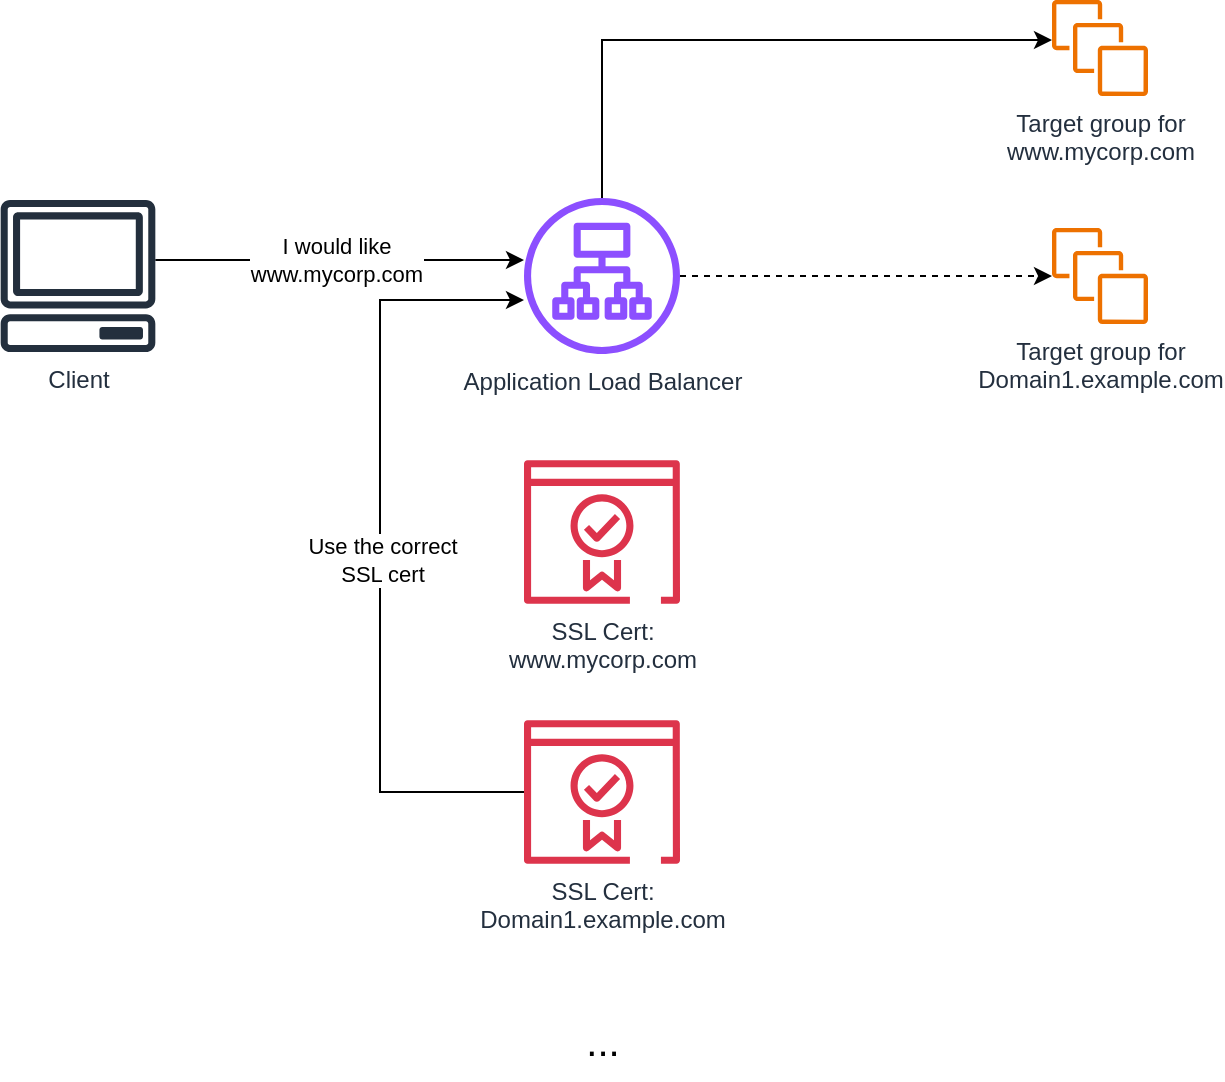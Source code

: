 <mxfile version="26.0.4">
  <diagram name="Page-1" id="LL7MeLuGr1XFYOdDXw6k">
    <mxGraphModel dx="1114" dy="1198" grid="1" gridSize="10" guides="1" tooltips="1" connect="1" arrows="1" fold="1" page="1" pageScale="1" pageWidth="850" pageHeight="1100" math="0" shadow="0">
      <root>
        <mxCell id="0" />
        <mxCell id="1" parent="0" />
        <mxCell id="b8N-6D44wyH8Yvn8sc13-7" style="edgeStyle=orthogonalEdgeStyle;rounded=0;orthogonalLoop=1;jettySize=auto;html=1;" edge="1" parent="1" source="b8N-6D44wyH8Yvn8sc13-1" target="b8N-6D44wyH8Yvn8sc13-2">
          <mxGeometry relative="1" as="geometry">
            <Array as="points">
              <mxPoint x="260" y="480" />
              <mxPoint x="260" y="480" />
            </Array>
          </mxGeometry>
        </mxCell>
        <mxCell id="b8N-6D44wyH8Yvn8sc13-8" value="&lt;div&gt;I would like&lt;/div&gt;&lt;div&gt;www.mycorp.com&lt;/div&gt;" style="edgeLabel;html=1;align=center;verticalAlign=middle;resizable=0;points=[];" vertex="1" connectable="0" parent="b8N-6D44wyH8Yvn8sc13-7">
          <mxGeometry x="-0.136" y="-3" relative="1" as="geometry">
            <mxPoint x="11" y="-3" as="offset" />
          </mxGeometry>
        </mxCell>
        <mxCell id="b8N-6D44wyH8Yvn8sc13-1" value="Client" style="sketch=0;outlineConnect=0;fontColor=#232F3E;gradientColor=none;fillColor=#232F3D;strokeColor=none;dashed=0;verticalLabelPosition=bottom;verticalAlign=top;align=center;html=1;fontSize=12;fontStyle=0;aspect=fixed;pointerEvents=1;shape=mxgraph.aws4.client;" vertex="1" parent="1">
          <mxGeometry x="140" y="450" width="78" height="76" as="geometry" />
        </mxCell>
        <mxCell id="b8N-6D44wyH8Yvn8sc13-9" style="edgeStyle=orthogonalEdgeStyle;rounded=0;orthogonalLoop=1;jettySize=auto;html=1;" edge="1" parent="1" source="b8N-6D44wyH8Yvn8sc13-2" target="b8N-6D44wyH8Yvn8sc13-3">
          <mxGeometry relative="1" as="geometry">
            <Array as="points">
              <mxPoint x="441" y="370" />
            </Array>
          </mxGeometry>
        </mxCell>
        <mxCell id="b8N-6D44wyH8Yvn8sc13-10" style="edgeStyle=orthogonalEdgeStyle;rounded=0;orthogonalLoop=1;jettySize=auto;html=1;dashed=1;" edge="1" parent="1" source="b8N-6D44wyH8Yvn8sc13-2" target="b8N-6D44wyH8Yvn8sc13-4">
          <mxGeometry relative="1" as="geometry" />
        </mxCell>
        <mxCell id="b8N-6D44wyH8Yvn8sc13-2" value="Application Load Balancer" style="sketch=0;outlineConnect=0;fontColor=#232F3E;gradientColor=none;fillColor=#8C4FFF;strokeColor=none;dashed=0;verticalLabelPosition=bottom;verticalAlign=top;align=center;html=1;fontSize=12;fontStyle=0;aspect=fixed;pointerEvents=1;shape=mxgraph.aws4.application_load_balancer;" vertex="1" parent="1">
          <mxGeometry x="402" y="449" width="78" height="78" as="geometry" />
        </mxCell>
        <mxCell id="b8N-6D44wyH8Yvn8sc13-3" value="&lt;div&gt;Target group for&lt;/div&gt;&lt;div&gt;www.mycorp.com&lt;/div&gt;" style="sketch=0;outlineConnect=0;fontColor=#232F3E;gradientColor=none;fillColor=#ED7100;strokeColor=none;dashed=0;verticalLabelPosition=bottom;verticalAlign=top;align=center;html=1;fontSize=12;fontStyle=0;aspect=fixed;pointerEvents=1;shape=mxgraph.aws4.instances;" vertex="1" parent="1">
          <mxGeometry x="666" y="350" width="48" height="48" as="geometry" />
        </mxCell>
        <mxCell id="b8N-6D44wyH8Yvn8sc13-4" value="&lt;div&gt;Target group for&lt;/div&gt;&lt;div&gt;Domain1.example.com&lt;/div&gt;" style="sketch=0;outlineConnect=0;fontColor=#232F3E;gradientColor=none;fillColor=#ED7100;strokeColor=none;dashed=0;verticalLabelPosition=bottom;verticalAlign=top;align=center;html=1;fontSize=12;fontStyle=0;aspect=fixed;pointerEvents=1;shape=mxgraph.aws4.instances;" vertex="1" parent="1">
          <mxGeometry x="666" y="464" width="48" height="48" as="geometry" />
        </mxCell>
        <mxCell id="b8N-6D44wyH8Yvn8sc13-12" style="edgeStyle=orthogonalEdgeStyle;rounded=0;orthogonalLoop=1;jettySize=auto;html=1;" edge="1" parent="1" source="b8N-6D44wyH8Yvn8sc13-5" target="b8N-6D44wyH8Yvn8sc13-2">
          <mxGeometry relative="1" as="geometry">
            <Array as="points">
              <mxPoint x="330" y="746" />
              <mxPoint x="330" y="500" />
            </Array>
          </mxGeometry>
        </mxCell>
        <mxCell id="b8N-6D44wyH8Yvn8sc13-13" value="&lt;div&gt;&lt;span style=&quot;background-color: light-dark(#ffffff, var(--ge-dark-color, #121212)); color: light-dark(rgb(0, 0, 0), rgb(255, 255, 255));&quot;&gt;Use the correct&lt;/span&gt;&lt;br&gt;&lt;/div&gt;&lt;div&gt;SSL cert&lt;/div&gt;" style="edgeLabel;html=1;align=center;verticalAlign=middle;resizable=0;points=[];" vertex="1" connectable="0" parent="b8N-6D44wyH8Yvn8sc13-12">
          <mxGeometry x="0.023" y="-1" relative="1" as="geometry">
            <mxPoint y="11" as="offset" />
          </mxGeometry>
        </mxCell>
        <mxCell id="b8N-6D44wyH8Yvn8sc13-5" value="&lt;div&gt;SSL Cert:&lt;/div&gt;&lt;div&gt;Domain1.example.com&lt;/div&gt;" style="sketch=0;outlineConnect=0;fontColor=#232F3E;gradientColor=none;fillColor=#DD344C;strokeColor=none;dashed=0;verticalLabelPosition=bottom;verticalAlign=top;align=center;html=1;fontSize=12;fontStyle=0;aspect=fixed;pointerEvents=1;shape=mxgraph.aws4.certificate_manager_2;" vertex="1" parent="1">
          <mxGeometry x="402" y="710" width="78" height="72" as="geometry" />
        </mxCell>
        <mxCell id="b8N-6D44wyH8Yvn8sc13-6" value="&lt;div&gt;SSL Cert:&lt;/div&gt;&lt;div&gt;www.mycorp.com&lt;/div&gt;" style="sketch=0;outlineConnect=0;fontColor=#232F3E;gradientColor=none;fillColor=#DD344C;strokeColor=none;dashed=0;verticalLabelPosition=bottom;verticalAlign=top;align=center;html=1;fontSize=12;fontStyle=0;aspect=fixed;pointerEvents=1;shape=mxgraph.aws4.certificate_manager_2;" vertex="1" parent="1">
          <mxGeometry x="402" y="580" width="78" height="72" as="geometry" />
        </mxCell>
        <mxCell id="b8N-6D44wyH8Yvn8sc13-11" value="..." style="text;html=1;align=center;verticalAlign=middle;resizable=0;points=[];autosize=1;strokeColor=none;fillColor=none;fontSize=20;" vertex="1" parent="1">
          <mxGeometry x="421" y="850" width="40" height="40" as="geometry" />
        </mxCell>
      </root>
    </mxGraphModel>
  </diagram>
</mxfile>
